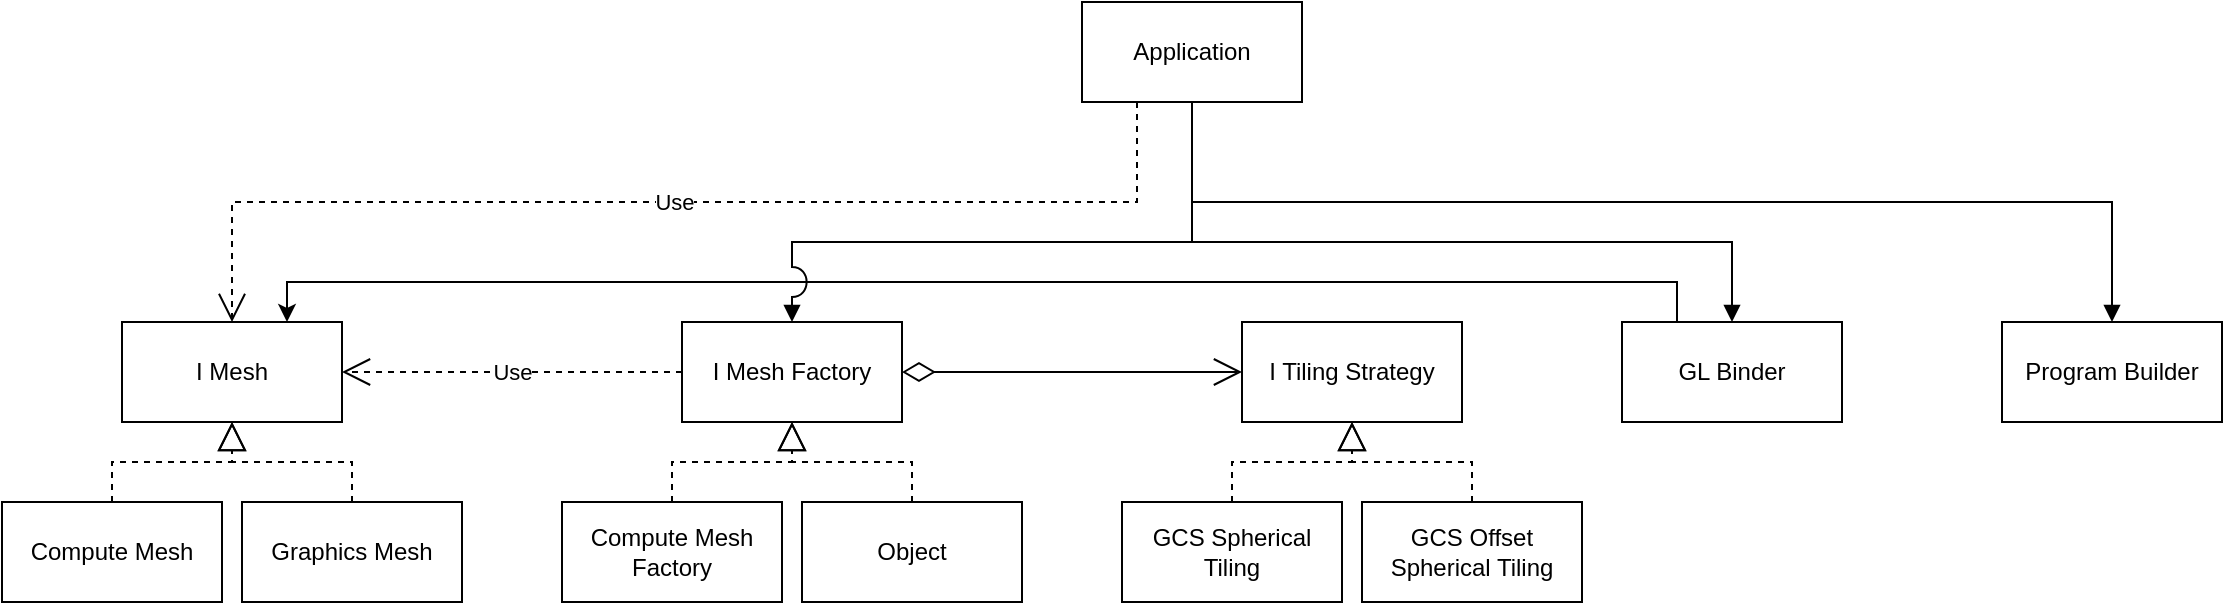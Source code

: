 <mxfile version="23.1.5" type="github">
  <diagram name="Class Diagram" id="UiFwU92kCV8Q5Gd8lFl0">
    <mxGraphModel dx="1509" dy="785" grid="1" gridSize="10" guides="1" tooltips="1" connect="1" arrows="1" fold="1" page="1" pageScale="2" pageWidth="850" pageHeight="1100" math="0" shadow="0">
      <root>
        <mxCell id="0" />
        <mxCell id="1" parent="0" />
        <mxCell id="MTScyvpiFBuwYGdU2Zha-1" value="I Mesh Factory" style="html=1;whiteSpace=wrap;" vertex="1" parent="1">
          <mxGeometry x="720" y="1240" width="110" height="50" as="geometry" />
        </mxCell>
        <mxCell id="MTScyvpiFBuwYGdU2Zha-3" value="" style="endArrow=open;html=1;endSize=12;startArrow=diamondThin;startSize=14;startFill=0;edgeStyle=orthogonalEdgeStyle;align=left;verticalAlign=bottom;rounded=0;exitX=1;exitY=0.5;exitDx=0;exitDy=0;" edge="1" parent="1" source="MTScyvpiFBuwYGdU2Zha-1" target="MTScyvpiFBuwYGdU2Zha-4">
          <mxGeometry x="-0.882" y="15" relative="1" as="geometry">
            <mxPoint x="940" y="1300" as="sourcePoint" />
            <mxPoint x="1100" y="1300" as="targetPoint" />
            <mxPoint x="1" as="offset" />
          </mxGeometry>
        </mxCell>
        <mxCell id="MTScyvpiFBuwYGdU2Zha-4" value="I Tiling Strategy" style="html=1;whiteSpace=wrap;" vertex="1" parent="1">
          <mxGeometry x="1000" y="1240" width="110" height="50" as="geometry" />
        </mxCell>
        <mxCell id="MTScyvpiFBuwYGdU2Zha-5" value="GCS Spherical Tiling" style="html=1;whiteSpace=wrap;" vertex="1" parent="1">
          <mxGeometry x="940" y="1330" width="110" height="50" as="geometry" />
        </mxCell>
        <mxCell id="MTScyvpiFBuwYGdU2Zha-6" value="GCS Offset Spherical Tiling" style="html=1;whiteSpace=wrap;" vertex="1" parent="1">
          <mxGeometry x="1060" y="1330" width="110" height="50" as="geometry" />
        </mxCell>
        <mxCell id="MTScyvpiFBuwYGdU2Zha-7" value="" style="endArrow=block;dashed=1;endFill=0;endSize=12;html=1;rounded=0;exitX=0.5;exitY=0;exitDx=0;exitDy=0;entryX=0.5;entryY=1;entryDx=0;entryDy=0;edgeStyle=elbowEdgeStyle;elbow=vertical;" edge="1" parent="1" source="MTScyvpiFBuwYGdU2Zha-6" target="MTScyvpiFBuwYGdU2Zha-4">
          <mxGeometry width="160" relative="1" as="geometry">
            <mxPoint x="1120" y="1320" as="sourcePoint" />
            <mxPoint x="1280" y="1320" as="targetPoint" />
          </mxGeometry>
        </mxCell>
        <mxCell id="MTScyvpiFBuwYGdU2Zha-8" value="" style="endArrow=block;dashed=1;endFill=0;endSize=12;html=1;rounded=0;exitX=0.5;exitY=0;exitDx=0;exitDy=0;entryX=0.5;entryY=1;entryDx=0;entryDy=0;edgeStyle=elbowEdgeStyle;elbow=vertical;" edge="1" parent="1" source="MTScyvpiFBuwYGdU2Zha-5" target="MTScyvpiFBuwYGdU2Zha-4">
          <mxGeometry width="160" relative="1" as="geometry">
            <mxPoint x="1115" y="1360" as="sourcePoint" />
            <mxPoint x="1040" y="1300" as="targetPoint" />
          </mxGeometry>
        </mxCell>
        <mxCell id="MTScyvpiFBuwYGdU2Zha-9" value="Compute Mesh Factory" style="html=1;whiteSpace=wrap;" vertex="1" parent="1">
          <mxGeometry x="660" y="1330" width="110" height="50" as="geometry" />
        </mxCell>
        <mxCell id="MTScyvpiFBuwYGdU2Zha-10" value="I Mesh" style="html=1;whiteSpace=wrap;" vertex="1" parent="1">
          <mxGeometry x="440" y="1240" width="110" height="50" as="geometry" />
        </mxCell>
        <mxCell id="MTScyvpiFBuwYGdU2Zha-11" value="Use" style="endArrow=open;endSize=12;dashed=1;html=1;rounded=0;exitX=0;exitY=0.5;exitDx=0;exitDy=0;entryX=1;entryY=0.5;entryDx=0;entryDy=0;" edge="1" parent="1" source="MTScyvpiFBuwYGdU2Zha-1" target="MTScyvpiFBuwYGdU2Zha-10">
          <mxGeometry width="160" relative="1" as="geometry">
            <mxPoint x="440" y="1440" as="sourcePoint" />
            <mxPoint x="600" y="1440" as="targetPoint" />
          </mxGeometry>
        </mxCell>
        <mxCell id="MTScyvpiFBuwYGdU2Zha-12" value="Compute Mesh" style="html=1;whiteSpace=wrap;" vertex="1" parent="1">
          <mxGeometry x="380" y="1330" width="110" height="50" as="geometry" />
        </mxCell>
        <mxCell id="MTScyvpiFBuwYGdU2Zha-13" value="Graphics Mesh" style="html=1;whiteSpace=wrap;" vertex="1" parent="1">
          <mxGeometry x="500" y="1330" width="110" height="50" as="geometry" />
        </mxCell>
        <mxCell id="MTScyvpiFBuwYGdU2Zha-15" value="Object" style="html=1;whiteSpace=wrap;" vertex="1" parent="1">
          <mxGeometry x="780" y="1330" width="110" height="50" as="geometry" />
        </mxCell>
        <mxCell id="MTScyvpiFBuwYGdU2Zha-16" value="" style="endArrow=block;dashed=1;endFill=0;endSize=12;html=1;rounded=0;exitX=0.5;exitY=0;exitDx=0;exitDy=0;entryX=0.5;entryY=1;entryDx=0;entryDy=0;edgeStyle=elbowEdgeStyle;elbow=vertical;" edge="1" parent="1" source="MTScyvpiFBuwYGdU2Zha-15" target="MTScyvpiFBuwYGdU2Zha-1">
          <mxGeometry width="160" relative="1" as="geometry">
            <mxPoint x="975" y="1350" as="sourcePoint" />
            <mxPoint x="1045" y="1310" as="targetPoint" />
          </mxGeometry>
        </mxCell>
        <mxCell id="MTScyvpiFBuwYGdU2Zha-17" value="" style="endArrow=block;dashed=1;endFill=0;endSize=12;html=1;rounded=0;exitX=0.5;exitY=0;exitDx=0;exitDy=0;entryX=0.5;entryY=1;entryDx=0;entryDy=0;edgeStyle=elbowEdgeStyle;elbow=vertical;" edge="1" parent="1" source="MTScyvpiFBuwYGdU2Zha-9" target="MTScyvpiFBuwYGdU2Zha-1">
          <mxGeometry width="160" relative="1" as="geometry">
            <mxPoint x="825" y="1350" as="sourcePoint" />
            <mxPoint x="793" y="1310" as="targetPoint" />
          </mxGeometry>
        </mxCell>
        <mxCell id="MTScyvpiFBuwYGdU2Zha-18" value="" style="endArrow=block;dashed=1;endFill=0;endSize=12;html=1;rounded=0;entryX=0.5;entryY=1;entryDx=0;entryDy=0;exitX=0.5;exitY=0;exitDx=0;exitDy=0;edgeStyle=elbowEdgeStyle;elbow=vertical;" edge="1" parent="1" source="MTScyvpiFBuwYGdU2Zha-12" target="MTScyvpiFBuwYGdU2Zha-10">
          <mxGeometry width="160" relative="1" as="geometry">
            <mxPoint x="410" y="1360" as="sourcePoint" />
            <mxPoint x="590" y="1370" as="targetPoint" />
          </mxGeometry>
        </mxCell>
        <mxCell id="MTScyvpiFBuwYGdU2Zha-19" value="" style="endArrow=block;dashed=1;endFill=0;endSize=12;html=1;rounded=0;entryX=0.5;entryY=1;entryDx=0;entryDy=0;exitX=0.5;exitY=0;exitDx=0;exitDy=0;edgeStyle=elbowEdgeStyle;elbow=vertical;" edge="1" parent="1" source="MTScyvpiFBuwYGdU2Zha-13" target="MTScyvpiFBuwYGdU2Zha-10">
          <mxGeometry width="160" relative="1" as="geometry">
            <mxPoint x="660" y="1390" as="sourcePoint" />
            <mxPoint x="670" y="1330" as="targetPoint" />
          </mxGeometry>
        </mxCell>
        <mxCell id="MTScyvpiFBuwYGdU2Zha-21" value="&lt;div&gt;Program Builder&lt;/div&gt;" style="html=1;whiteSpace=wrap;" vertex="1" parent="1">
          <mxGeometry x="1380" y="1240" width="110" height="50" as="geometry" />
        </mxCell>
        <mxCell id="MTScyvpiFBuwYGdU2Zha-71" style="edgeStyle=orthogonalEdgeStyle;rounded=0;orthogonalLoop=1;jettySize=auto;html=1;exitX=0.25;exitY=0;exitDx=0;exitDy=0;entryX=0.75;entryY=0;entryDx=0;entryDy=0;jumpStyle=none;" edge="1" parent="1" source="MTScyvpiFBuwYGdU2Zha-25" target="MTScyvpiFBuwYGdU2Zha-10">
          <mxGeometry relative="1" as="geometry">
            <Array as="points">
              <mxPoint x="1218" y="1220" />
              <mxPoint x="522" y="1220" />
            </Array>
          </mxGeometry>
        </mxCell>
        <mxCell id="MTScyvpiFBuwYGdU2Zha-25" value="GL Binder" style="html=1;whiteSpace=wrap;" vertex="1" parent="1">
          <mxGeometry x="1190" y="1240" width="110" height="50" as="geometry" />
        </mxCell>
        <mxCell id="MTScyvpiFBuwYGdU2Zha-35" style="edgeStyle=orthogonalEdgeStyle;rounded=0;orthogonalLoop=1;jettySize=auto;html=1;exitX=0.5;exitY=1;exitDx=0;exitDy=0;endArrow=block;endFill=1;" edge="1" parent="1" source="MTScyvpiFBuwYGdU2Zha-27" target="MTScyvpiFBuwYGdU2Zha-25">
          <mxGeometry relative="1" as="geometry">
            <Array as="points">
              <mxPoint x="975" y="1200" />
              <mxPoint x="1245" y="1200" />
            </Array>
          </mxGeometry>
        </mxCell>
        <mxCell id="MTScyvpiFBuwYGdU2Zha-36" style="edgeStyle=orthogonalEdgeStyle;rounded=0;orthogonalLoop=1;jettySize=auto;html=1;exitX=0.5;exitY=1;exitDx=0;exitDy=0;entryX=0.5;entryY=0;entryDx=0;entryDy=0;endArrow=block;endFill=1;" edge="1" parent="1" source="MTScyvpiFBuwYGdU2Zha-27" target="MTScyvpiFBuwYGdU2Zha-21">
          <mxGeometry relative="1" as="geometry">
            <Array as="points">
              <mxPoint x="975" y="1180" />
              <mxPoint x="1435" y="1180" />
            </Array>
          </mxGeometry>
        </mxCell>
        <mxCell id="MTScyvpiFBuwYGdU2Zha-38" style="edgeStyle=orthogonalEdgeStyle;rounded=0;orthogonalLoop=1;jettySize=auto;html=1;exitX=0.5;exitY=1;exitDx=0;exitDy=0;entryX=0.5;entryY=0;entryDx=0;entryDy=0;endArrow=block;endFill=1;jumpStyle=arc;jumpSize=15;" edge="1" parent="1" source="MTScyvpiFBuwYGdU2Zha-27" target="MTScyvpiFBuwYGdU2Zha-1">
          <mxGeometry relative="1" as="geometry">
            <Array as="points">
              <mxPoint x="975" y="1200" />
              <mxPoint x="775" y="1200" />
            </Array>
          </mxGeometry>
        </mxCell>
        <mxCell id="MTScyvpiFBuwYGdU2Zha-27" value="Application" style="html=1;whiteSpace=wrap;" vertex="1" parent="1">
          <mxGeometry x="920" y="1080" width="110" height="50" as="geometry" />
        </mxCell>
        <mxCell id="MTScyvpiFBuwYGdU2Zha-39" value="Use" style="endArrow=open;endSize=12;dashed=1;html=1;rounded=0;exitX=0.25;exitY=1;exitDx=0;exitDy=0;entryX=0.5;entryY=0;entryDx=0;entryDy=0;edgeStyle=elbowEdgeStyle;elbow=vertical;" edge="1" parent="1" source="MTScyvpiFBuwYGdU2Zha-27" target="MTScyvpiFBuwYGdU2Zha-10">
          <mxGeometry width="160" relative="1" as="geometry">
            <mxPoint x="670" y="1080" as="sourcePoint" />
            <mxPoint x="830" y="1080" as="targetPoint" />
            <Array as="points">
              <mxPoint x="760" y="1180" />
            </Array>
          </mxGeometry>
        </mxCell>
      </root>
    </mxGraphModel>
  </diagram>
</mxfile>
